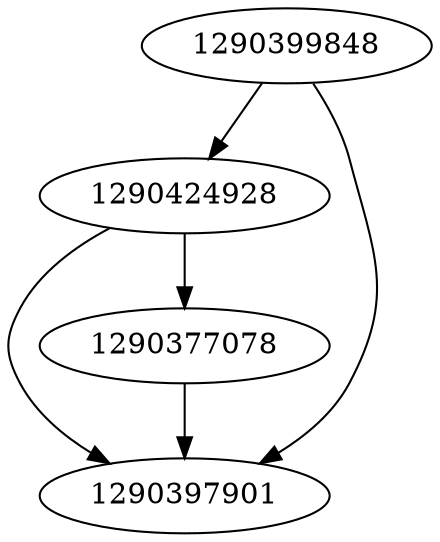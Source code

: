 strict digraph  {
1290399848;
1290424928;
1290397901;
1290377078;
1290399848 -> 1290397901;
1290399848 -> 1290424928;
1290424928 -> 1290397901;
1290424928 -> 1290377078;
1290377078 -> 1290397901;
}
